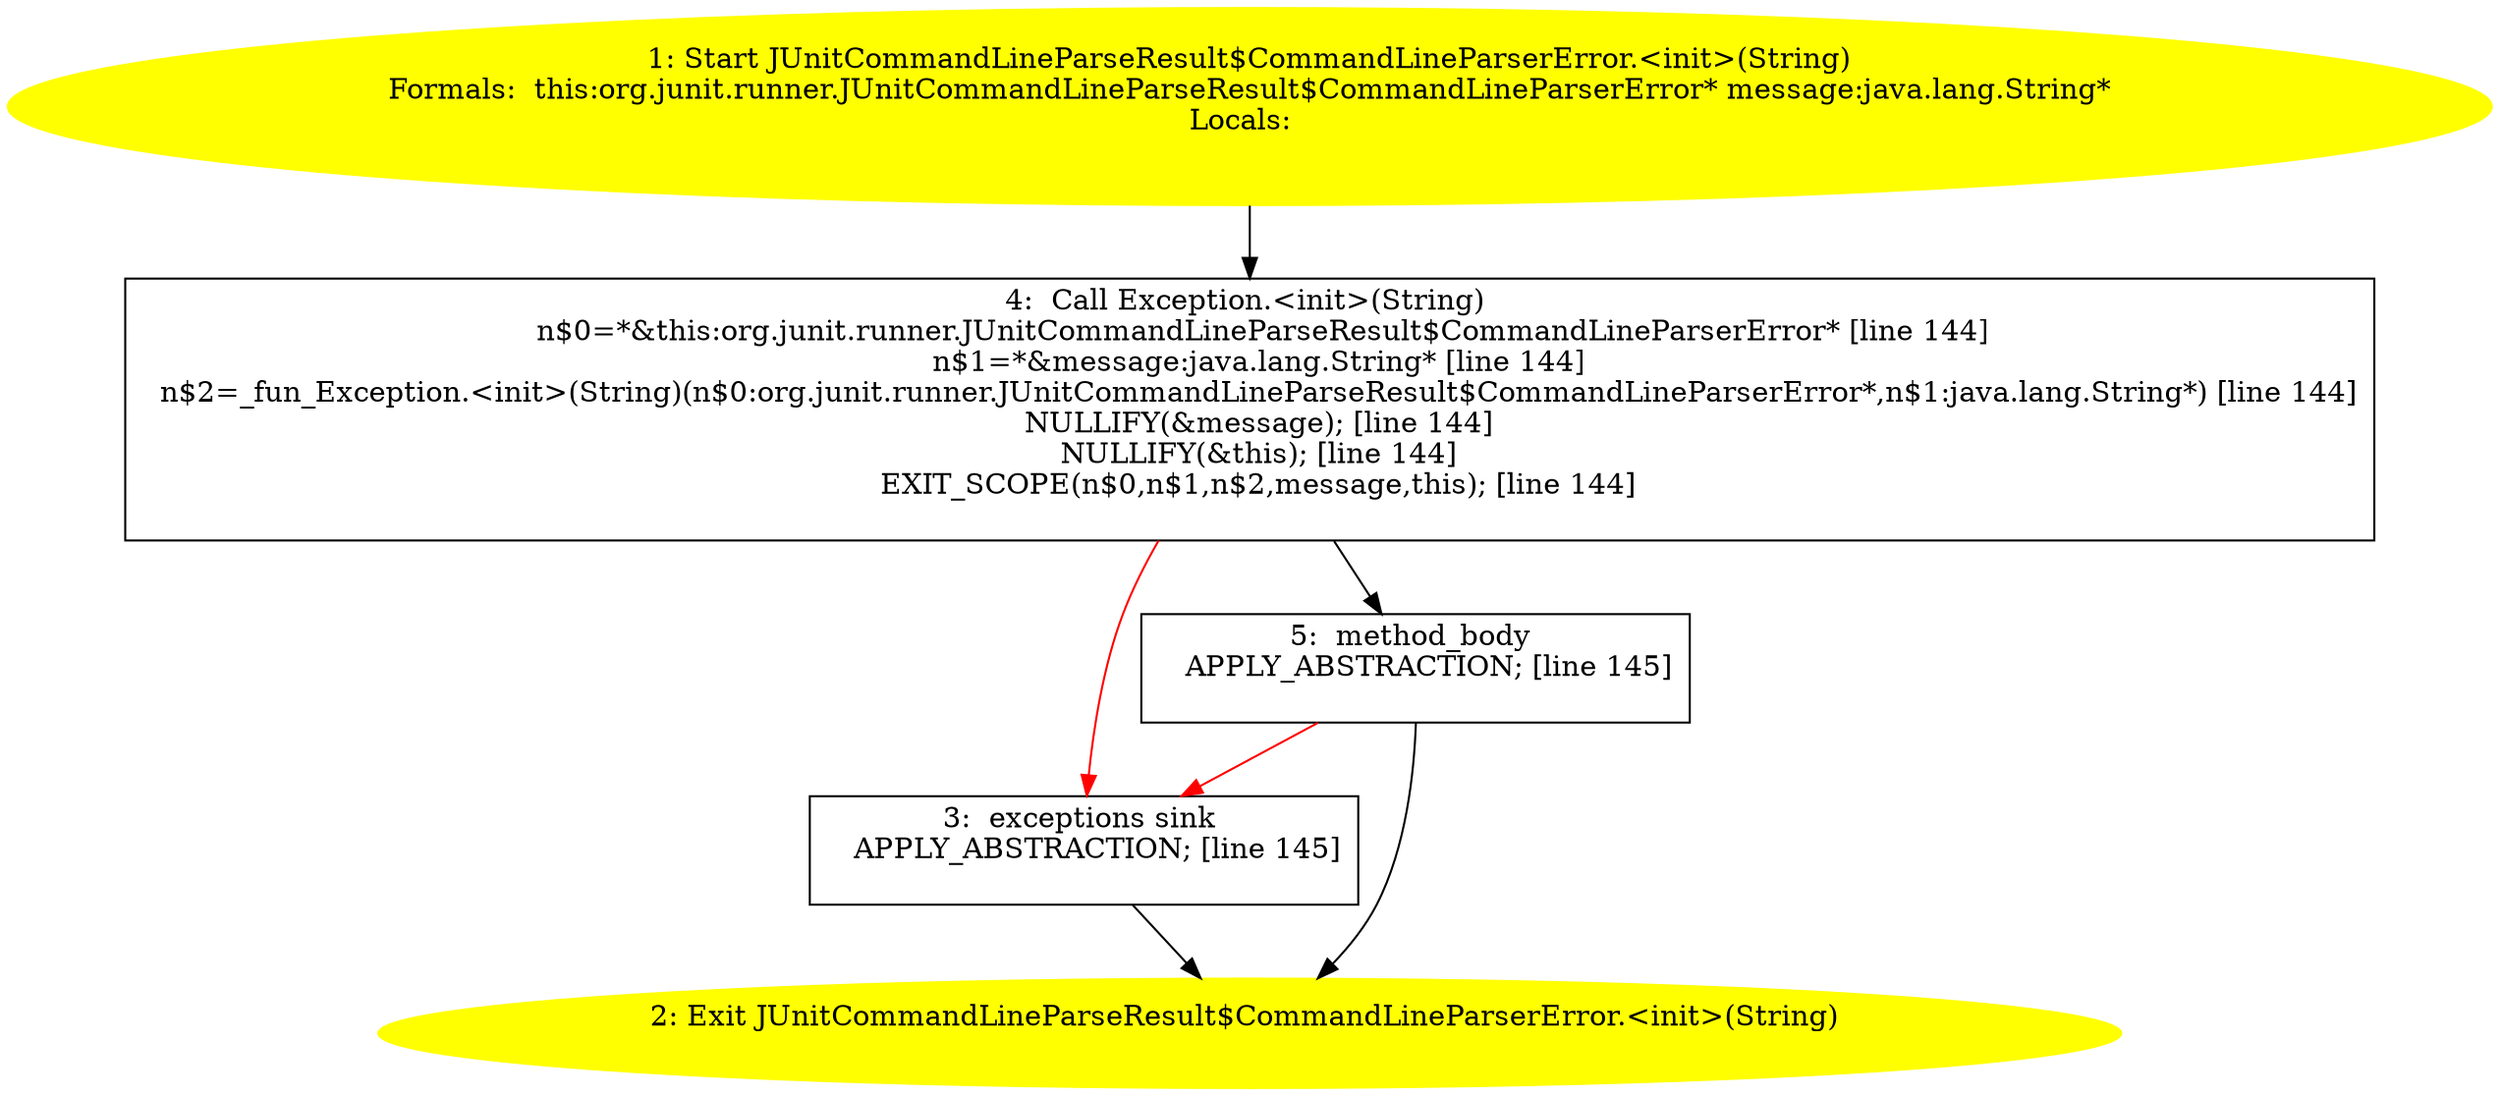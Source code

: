 /* @generated */
digraph cfg {
"org.junit.runner.JUnitCommandLineParseResult$CommandLineParserError.<init>(java.lang.String).6c582d4717de5b08eb2375f1abbb6107_1" [label="1: Start JUnitCommandLineParseResult$CommandLineParserError.<init>(String)\nFormals:  this:org.junit.runner.JUnitCommandLineParseResult$CommandLineParserError* message:java.lang.String*\nLocals:  \n  " color=yellow style=filled]
	

	 "org.junit.runner.JUnitCommandLineParseResult$CommandLineParserError.<init>(java.lang.String).6c582d4717de5b08eb2375f1abbb6107_1" -> "org.junit.runner.JUnitCommandLineParseResult$CommandLineParserError.<init>(java.lang.String).6c582d4717de5b08eb2375f1abbb6107_4" ;
"org.junit.runner.JUnitCommandLineParseResult$CommandLineParserError.<init>(java.lang.String).6c582d4717de5b08eb2375f1abbb6107_2" [label="2: Exit JUnitCommandLineParseResult$CommandLineParserError.<init>(String) \n  " color=yellow style=filled]
	

"org.junit.runner.JUnitCommandLineParseResult$CommandLineParserError.<init>(java.lang.String).6c582d4717de5b08eb2375f1abbb6107_3" [label="3:  exceptions sink \n   APPLY_ABSTRACTION; [line 145]\n " shape="box"]
	

	 "org.junit.runner.JUnitCommandLineParseResult$CommandLineParserError.<init>(java.lang.String).6c582d4717de5b08eb2375f1abbb6107_3" -> "org.junit.runner.JUnitCommandLineParseResult$CommandLineParserError.<init>(java.lang.String).6c582d4717de5b08eb2375f1abbb6107_2" ;
"org.junit.runner.JUnitCommandLineParseResult$CommandLineParserError.<init>(java.lang.String).6c582d4717de5b08eb2375f1abbb6107_4" [label="4:  Call Exception.<init>(String) \n   n$0=*&this:org.junit.runner.JUnitCommandLineParseResult$CommandLineParserError* [line 144]\n  n$1=*&message:java.lang.String* [line 144]\n  n$2=_fun_Exception.<init>(String)(n$0:org.junit.runner.JUnitCommandLineParseResult$CommandLineParserError*,n$1:java.lang.String*) [line 144]\n  NULLIFY(&message); [line 144]\n  NULLIFY(&this); [line 144]\n  EXIT_SCOPE(n$0,n$1,n$2,message,this); [line 144]\n " shape="box"]
	

	 "org.junit.runner.JUnitCommandLineParseResult$CommandLineParserError.<init>(java.lang.String).6c582d4717de5b08eb2375f1abbb6107_4" -> "org.junit.runner.JUnitCommandLineParseResult$CommandLineParserError.<init>(java.lang.String).6c582d4717de5b08eb2375f1abbb6107_5" ;
	 "org.junit.runner.JUnitCommandLineParseResult$CommandLineParserError.<init>(java.lang.String).6c582d4717de5b08eb2375f1abbb6107_4" -> "org.junit.runner.JUnitCommandLineParseResult$CommandLineParserError.<init>(java.lang.String).6c582d4717de5b08eb2375f1abbb6107_3" [color="red" ];
"org.junit.runner.JUnitCommandLineParseResult$CommandLineParserError.<init>(java.lang.String).6c582d4717de5b08eb2375f1abbb6107_5" [label="5:  method_body \n   APPLY_ABSTRACTION; [line 145]\n " shape="box"]
	

	 "org.junit.runner.JUnitCommandLineParseResult$CommandLineParserError.<init>(java.lang.String).6c582d4717de5b08eb2375f1abbb6107_5" -> "org.junit.runner.JUnitCommandLineParseResult$CommandLineParserError.<init>(java.lang.String).6c582d4717de5b08eb2375f1abbb6107_2" ;
	 "org.junit.runner.JUnitCommandLineParseResult$CommandLineParserError.<init>(java.lang.String).6c582d4717de5b08eb2375f1abbb6107_5" -> "org.junit.runner.JUnitCommandLineParseResult$CommandLineParserError.<init>(java.lang.String).6c582d4717de5b08eb2375f1abbb6107_3" [color="red" ];
}
